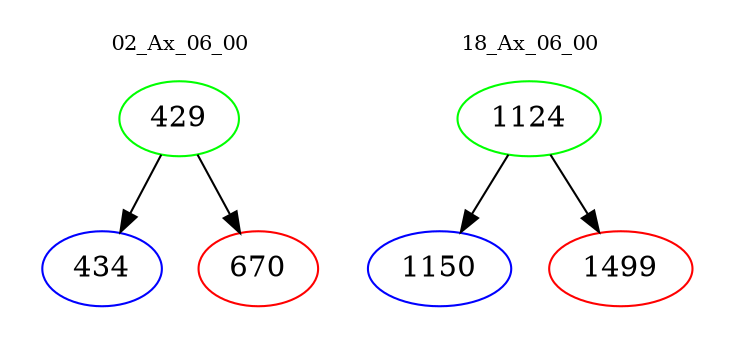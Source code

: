 digraph{
subgraph cluster_0 {
color = white
label = "02_Ax_06_00";
fontsize=10;
T0_429 [label="429", color="green"]
T0_429 -> T0_434 [color="black"]
T0_434 [label="434", color="blue"]
T0_429 -> T0_670 [color="black"]
T0_670 [label="670", color="red"]
}
subgraph cluster_1 {
color = white
label = "18_Ax_06_00";
fontsize=10;
T1_1124 [label="1124", color="green"]
T1_1124 -> T1_1150 [color="black"]
T1_1150 [label="1150", color="blue"]
T1_1124 -> T1_1499 [color="black"]
T1_1499 [label="1499", color="red"]
}
}
